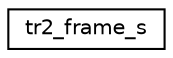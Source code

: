 digraph "Graphical Class Hierarchy"
{
 // INTERACTIVE_SVG=YES
  edge [fontname="Helvetica",fontsize="10",labelfontname="Helvetica",labelfontsize="10"];
  node [fontname="Helvetica",fontsize="10",shape=record];
  rankdir="LR";
  Node1 [label="tr2_frame_s",height=0.2,width=0.4,color="black", fillcolor="white", style="filled",URL="$_tomb_raider_8h.html#structtr2__frame__s"];
}
